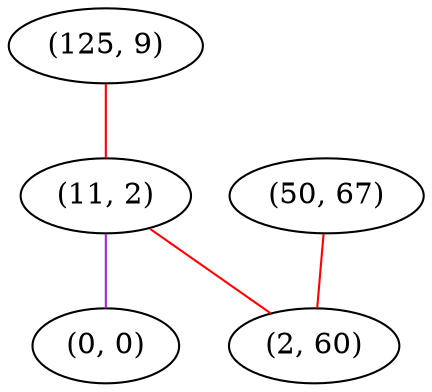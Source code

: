 graph "" {
"(125, 9)";
"(11, 2)";
"(0, 0)";
"(50, 67)";
"(2, 60)";
"(125, 9)" -- "(11, 2)"  [color=red, key=0, weight=1];
"(11, 2)" -- "(0, 0)"  [color=purple, key=0, weight=4];
"(11, 2)" -- "(2, 60)"  [color=red, key=0, weight=1];
"(50, 67)" -- "(2, 60)"  [color=red, key=0, weight=1];
}
